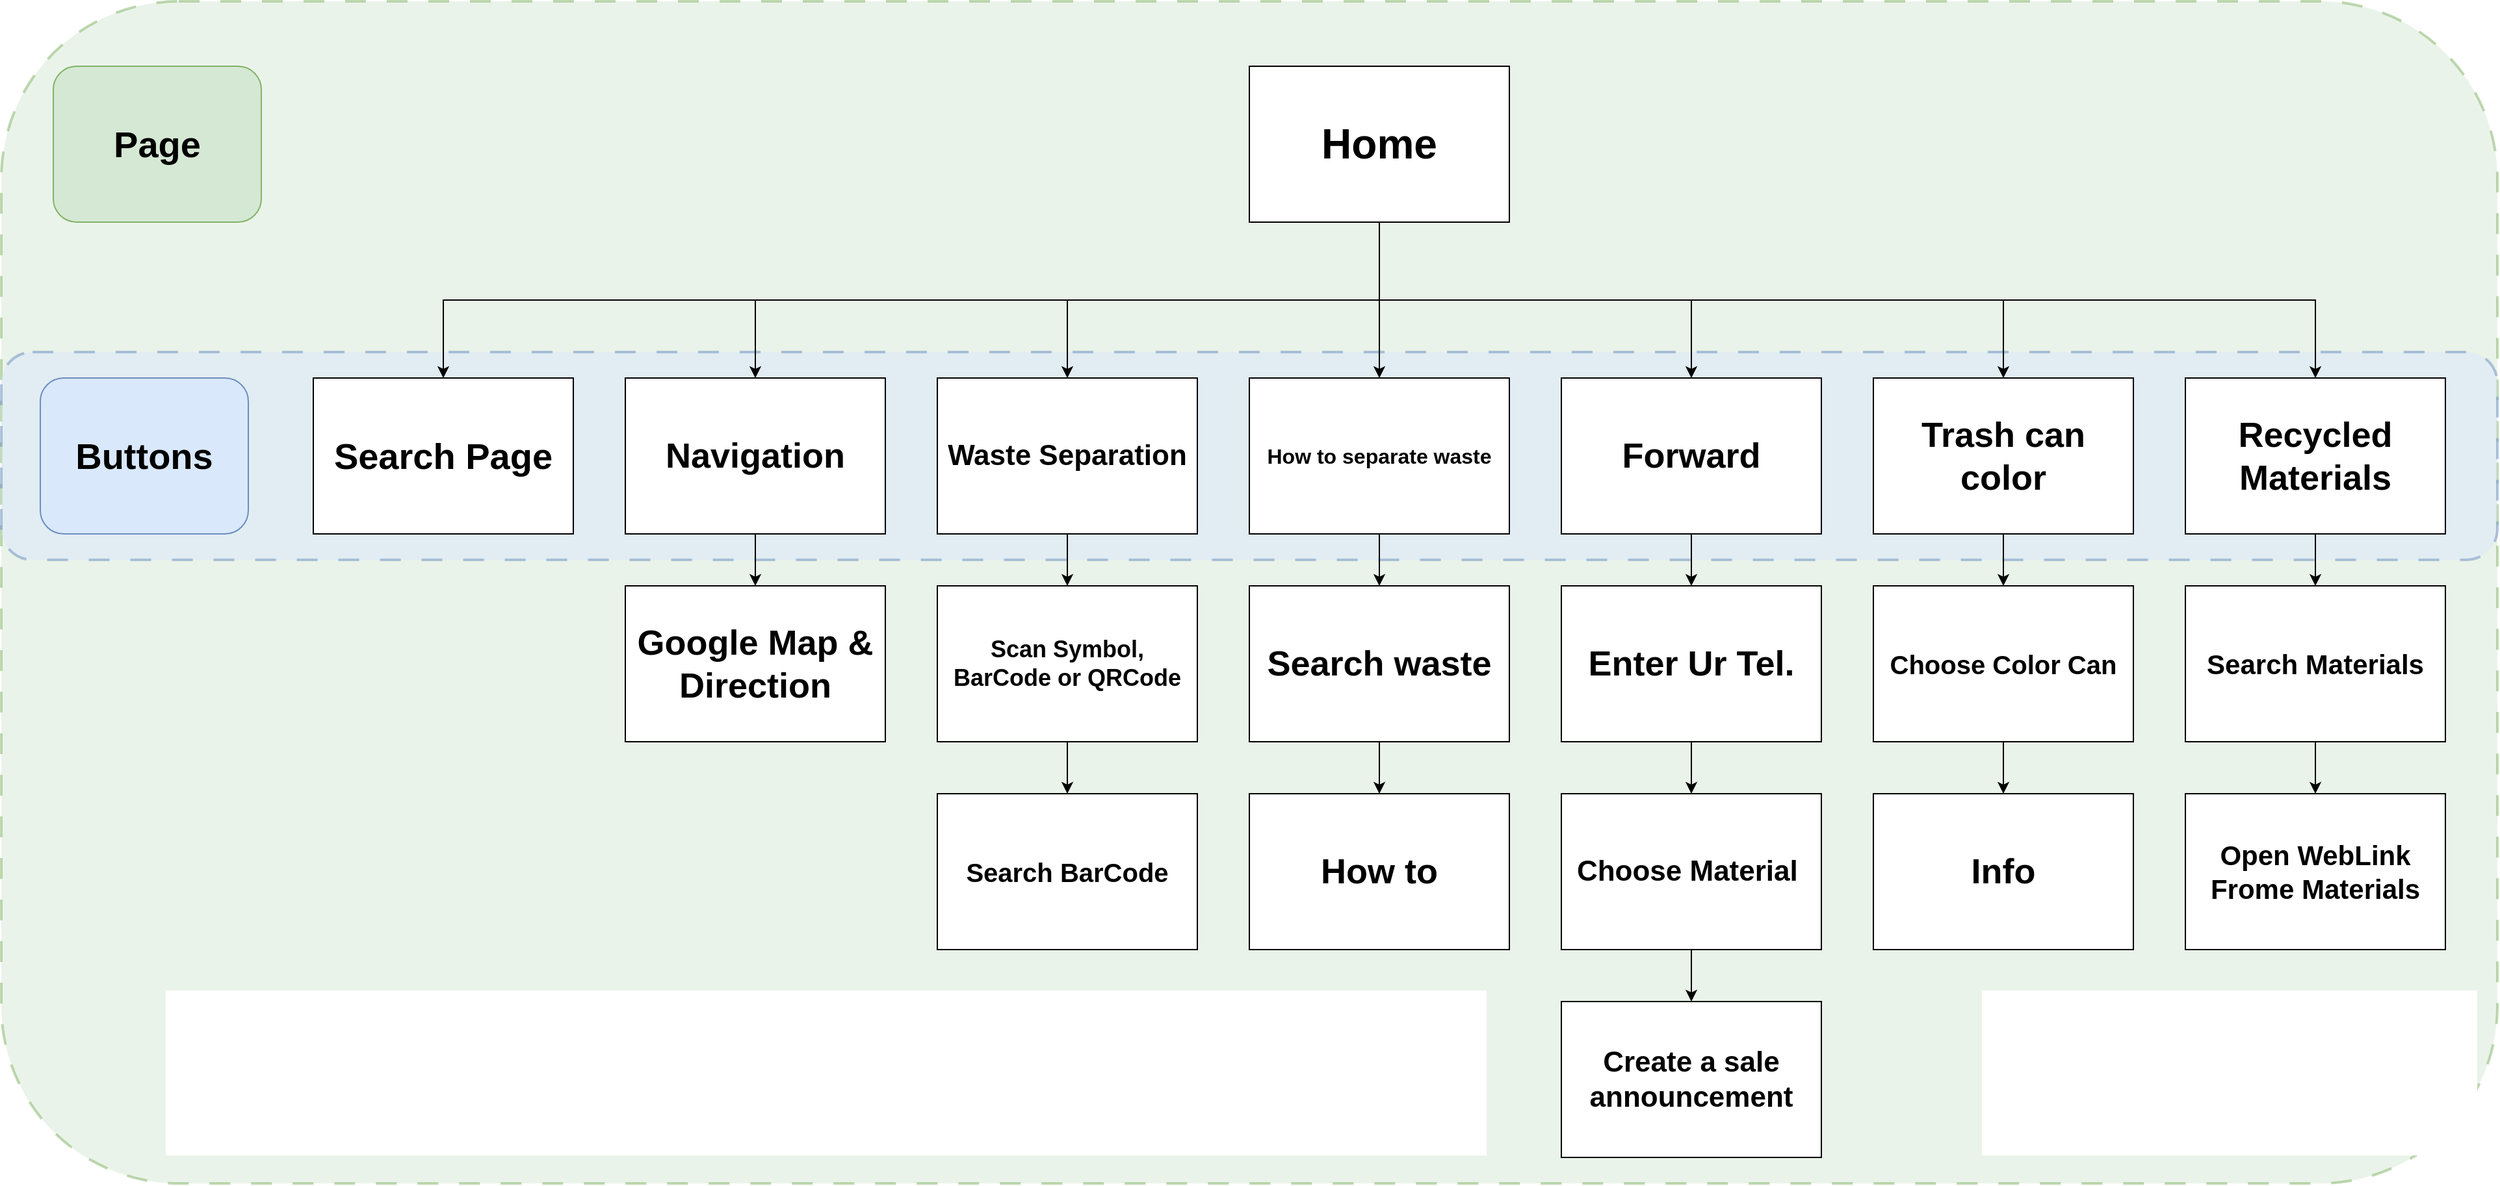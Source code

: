 <mxfile version="25.0.2">
  <diagram name="Page-1" id="yBOzCILwFJp5og7qvyUd">
    <mxGraphModel dx="2183" dy="1309" grid="1" gridSize="10" guides="1" tooltips="1" connect="1" arrows="1" fold="1" page="1" pageScale="1" pageWidth="3300" pageHeight="4681" math="0" shadow="0">
      <root>
        <mxCell id="0" />
        <mxCell id="1" parent="0" />
        <mxCell id="EBIp0rCaAyNHmU_SJCVB-54" value="" style="group" vertex="1" connectable="0" parent="1">
          <mxGeometry x="240" y="1030" width="1920" height="470" as="geometry" />
        </mxCell>
        <mxCell id="EBIp0rCaAyNHmU_SJCVB-55" value="" style="rounded=1;whiteSpace=wrap;html=1;fillColor=#d5e8d4;strokeColor=#82b366;opacity=50;dashed=1;strokeWidth=2;dashPattern=8 8;" vertex="1" parent="EBIp0rCaAyNHmU_SJCVB-54">
          <mxGeometry y="-440" width="1920" height="910" as="geometry" />
        </mxCell>
        <mxCell id="EBIp0rCaAyNHmU_SJCVB-53" value="" style="group" vertex="1" connectable="0" parent="1">
          <mxGeometry x="240" y="860" width="1920" height="160" as="geometry" />
        </mxCell>
        <mxCell id="EBIp0rCaAyNHmU_SJCVB-50" value="" style="rounded=1;whiteSpace=wrap;html=1;fillColor=#dae8fc;strokeColor=#6c8ebf;opacity=50;dashed=1;strokeWidth=2;dashPattern=8 8;" vertex="1" parent="EBIp0rCaAyNHmU_SJCVB-53">
          <mxGeometry width="1920" height="160" as="geometry" />
        </mxCell>
        <mxCell id="EBIp0rCaAyNHmU_SJCVB-52" value="Buttons" style="rounded=1;whiteSpace=wrap;html=1;fillColor=#dae8fc;strokeColor=#6c8ebf;fontStyle=1;fontSize=28;" vertex="1" parent="EBIp0rCaAyNHmU_SJCVB-53">
          <mxGeometry x="30" y="20" width="160" height="120" as="geometry" />
        </mxCell>
        <mxCell id="EBIp0rCaAyNHmU_SJCVB-29" style="edgeStyle=orthogonalEdgeStyle;rounded=0;orthogonalLoop=1;jettySize=auto;html=1;exitX=0.5;exitY=1;exitDx=0;exitDy=0;entryX=0.5;entryY=0;entryDx=0;entryDy=0;" edge="1" parent="1" source="EBIp0rCaAyNHmU_SJCVB-1" target="EBIp0rCaAyNHmU_SJCVB-2">
          <mxGeometry relative="1" as="geometry" />
        </mxCell>
        <mxCell id="EBIp0rCaAyNHmU_SJCVB-30" style="edgeStyle=orthogonalEdgeStyle;rounded=0;orthogonalLoop=1;jettySize=auto;html=1;exitX=0.5;exitY=1;exitDx=0;exitDy=0;entryX=0.5;entryY=0;entryDx=0;entryDy=0;" edge="1" parent="1" source="EBIp0rCaAyNHmU_SJCVB-1" target="EBIp0rCaAyNHmU_SJCVB-4">
          <mxGeometry relative="1" as="geometry" />
        </mxCell>
        <mxCell id="EBIp0rCaAyNHmU_SJCVB-31" style="edgeStyle=orthogonalEdgeStyle;rounded=0;orthogonalLoop=1;jettySize=auto;html=1;exitX=0.5;exitY=1;exitDx=0;exitDy=0;entryX=0.5;entryY=0;entryDx=0;entryDy=0;" edge="1" parent="1" source="EBIp0rCaAyNHmU_SJCVB-1" target="EBIp0rCaAyNHmU_SJCVB-5">
          <mxGeometry relative="1" as="geometry" />
        </mxCell>
        <mxCell id="EBIp0rCaAyNHmU_SJCVB-32" style="edgeStyle=orthogonalEdgeStyle;rounded=0;orthogonalLoop=1;jettySize=auto;html=1;exitX=0.5;exitY=1;exitDx=0;exitDy=0;entryX=0.5;entryY=0;entryDx=0;entryDy=0;" edge="1" parent="1" source="EBIp0rCaAyNHmU_SJCVB-1" target="EBIp0rCaAyNHmU_SJCVB-11">
          <mxGeometry relative="1" as="geometry" />
        </mxCell>
        <mxCell id="EBIp0rCaAyNHmU_SJCVB-33" style="edgeStyle=orthogonalEdgeStyle;rounded=0;orthogonalLoop=1;jettySize=auto;html=1;exitX=0.5;exitY=1;exitDx=0;exitDy=0;entryX=0.5;entryY=0;entryDx=0;entryDy=0;" edge="1" parent="1" source="EBIp0rCaAyNHmU_SJCVB-1" target="EBIp0rCaAyNHmU_SJCVB-12">
          <mxGeometry relative="1" as="geometry" />
        </mxCell>
        <mxCell id="EBIp0rCaAyNHmU_SJCVB-48" style="edgeStyle=orthogonalEdgeStyle;rounded=0;orthogonalLoop=1;jettySize=auto;html=1;exitX=0.5;exitY=1;exitDx=0;exitDy=0;entryX=0.5;entryY=0;entryDx=0;entryDy=0;" edge="1" parent="1" source="EBIp0rCaAyNHmU_SJCVB-1" target="EBIp0rCaAyNHmU_SJCVB-13">
          <mxGeometry relative="1" as="geometry" />
        </mxCell>
        <mxCell id="EBIp0rCaAyNHmU_SJCVB-49" style="edgeStyle=orthogonalEdgeStyle;rounded=0;orthogonalLoop=1;jettySize=auto;html=1;exitX=0.5;exitY=1;exitDx=0;exitDy=0;entryX=0.5;entryY=0;entryDx=0;entryDy=0;" edge="1" parent="1" source="EBIp0rCaAyNHmU_SJCVB-1" target="EBIp0rCaAyNHmU_SJCVB-14">
          <mxGeometry relative="1" as="geometry" />
        </mxCell>
        <mxCell id="EBIp0rCaAyNHmU_SJCVB-1" value="&lt;b&gt;&lt;font style=&quot;font-size: 32px;&quot;&gt;Home&lt;/font&gt;&lt;/b&gt;" style="rounded=0;whiteSpace=wrap;html=1;labelBackgroundColor=none;" vertex="1" parent="1">
          <mxGeometry x="1200" y="640" width="200" height="120" as="geometry" />
        </mxCell>
        <mxCell id="EBIp0rCaAyNHmU_SJCVB-2" value="&lt;b style=&quot;&quot;&gt;&lt;font style=&quot;font-size: 28px;&quot;&gt;Search Page&lt;/font&gt;&lt;/b&gt;" style="rounded=0;whiteSpace=wrap;html=1;labelBackgroundColor=none;" vertex="1" parent="1">
          <mxGeometry x="480" y="880" width="200" height="120" as="geometry" />
        </mxCell>
        <mxCell id="EBIp0rCaAyNHmU_SJCVB-10" value="" style="group" vertex="1" connectable="0" parent="1">
          <mxGeometry x="960" y="880" width="200" height="440" as="geometry" />
        </mxCell>
        <mxCell id="EBIp0rCaAyNHmU_SJCVB-8" value="" style="edgeStyle=orthogonalEdgeStyle;rounded=0;orthogonalLoop=1;jettySize=auto;html=1;" edge="1" parent="EBIp0rCaAyNHmU_SJCVB-10" source="EBIp0rCaAyNHmU_SJCVB-5" target="EBIp0rCaAyNHmU_SJCVB-6">
          <mxGeometry relative="1" as="geometry" />
        </mxCell>
        <mxCell id="EBIp0rCaAyNHmU_SJCVB-5" value="&lt;b style=&quot;&quot;&gt;&lt;font style=&quot;font-size: 22px;&quot;&gt;Waste Separation&lt;/font&gt;&lt;/b&gt;" style="rounded=0;whiteSpace=wrap;html=1;labelBackgroundColor=none;" vertex="1" parent="EBIp0rCaAyNHmU_SJCVB-10">
          <mxGeometry width="200" height="120" as="geometry" />
        </mxCell>
        <mxCell id="EBIp0rCaAyNHmU_SJCVB-9" value="" style="edgeStyle=orthogonalEdgeStyle;rounded=0;orthogonalLoop=1;jettySize=auto;html=1;" edge="1" parent="EBIp0rCaAyNHmU_SJCVB-10" source="EBIp0rCaAyNHmU_SJCVB-6" target="EBIp0rCaAyNHmU_SJCVB-7">
          <mxGeometry relative="1" as="geometry" />
        </mxCell>
        <mxCell id="EBIp0rCaAyNHmU_SJCVB-6" value="&lt;b&gt;&lt;font&gt;Scan Symbol, BarCode or QRCode&lt;/font&gt;&lt;/b&gt;" style="rounded=0;whiteSpace=wrap;html=1;labelBackgroundColor=none;fontSize=18;" vertex="1" parent="EBIp0rCaAyNHmU_SJCVB-10">
          <mxGeometry y="160" width="200" height="120" as="geometry" />
        </mxCell>
        <mxCell id="EBIp0rCaAyNHmU_SJCVB-7" value="&lt;b&gt;&lt;font&gt;Search BarCode&lt;/font&gt;&lt;/b&gt;" style="rounded=0;whiteSpace=wrap;html=1;labelBackgroundColor=none;fontSize=20;" vertex="1" parent="EBIp0rCaAyNHmU_SJCVB-10">
          <mxGeometry y="320" width="200" height="120" as="geometry" />
        </mxCell>
        <mxCell id="EBIp0rCaAyNHmU_SJCVB-43" value="" style="group" vertex="1" connectable="0" parent="1">
          <mxGeometry x="1920" y="880" width="200" height="440" as="geometry" />
        </mxCell>
        <mxCell id="EBIp0rCaAyNHmU_SJCVB-34" value="" style="edgeStyle=orthogonalEdgeStyle;rounded=0;orthogonalLoop=1;jettySize=auto;html=1;" edge="1" parent="EBIp0rCaAyNHmU_SJCVB-43" source="EBIp0rCaAyNHmU_SJCVB-14" target="EBIp0rCaAyNHmU_SJCVB-26">
          <mxGeometry relative="1" as="geometry" />
        </mxCell>
        <mxCell id="EBIp0rCaAyNHmU_SJCVB-14" value="&lt;b&gt;Recycled Materials&lt;/b&gt;" style="rounded=0;whiteSpace=wrap;html=1;labelBackgroundColor=none;fontSize=27;" vertex="1" parent="EBIp0rCaAyNHmU_SJCVB-43">
          <mxGeometry width="200" height="120" as="geometry" />
        </mxCell>
        <mxCell id="EBIp0rCaAyNHmU_SJCVB-35" value="" style="edgeStyle=orthogonalEdgeStyle;rounded=0;orthogonalLoop=1;jettySize=auto;html=1;" edge="1" parent="EBIp0rCaAyNHmU_SJCVB-43" source="EBIp0rCaAyNHmU_SJCVB-26" target="EBIp0rCaAyNHmU_SJCVB-27">
          <mxGeometry relative="1" as="geometry" />
        </mxCell>
        <mxCell id="EBIp0rCaAyNHmU_SJCVB-26" value="&lt;font&gt;&lt;b&gt;&lt;font&gt;Search&amp;nbsp;&lt;/font&gt;&lt;/b&gt;&lt;/font&gt;&lt;b&gt;Materials&lt;/b&gt;" style="rounded=0;whiteSpace=wrap;html=1;labelBackgroundColor=none;fontSize=21;" vertex="1" parent="EBIp0rCaAyNHmU_SJCVB-43">
          <mxGeometry y="160" width="200" height="120" as="geometry" />
        </mxCell>
        <mxCell id="EBIp0rCaAyNHmU_SJCVB-27" value="&lt;b&gt;Open WebLink Frome&amp;nbsp;&lt;/b&gt;&lt;b&gt;Materials&lt;/b&gt;" style="rounded=0;whiteSpace=wrap;html=1;labelBackgroundColor=none;fontSize=21;" vertex="1" parent="EBIp0rCaAyNHmU_SJCVB-43">
          <mxGeometry y="320" width="200" height="120" as="geometry" />
        </mxCell>
        <mxCell id="EBIp0rCaAyNHmU_SJCVB-44" value="" style="group" vertex="1" connectable="0" parent="1">
          <mxGeometry x="1680" y="880" width="200" height="440" as="geometry" />
        </mxCell>
        <mxCell id="EBIp0rCaAyNHmU_SJCVB-36" value="" style="edgeStyle=orthogonalEdgeStyle;rounded=0;orthogonalLoop=1;jettySize=auto;html=1;" edge="1" parent="EBIp0rCaAyNHmU_SJCVB-44" source="EBIp0rCaAyNHmU_SJCVB-13" target="EBIp0rCaAyNHmU_SJCVB-23">
          <mxGeometry relative="1" as="geometry" />
        </mxCell>
        <mxCell id="EBIp0rCaAyNHmU_SJCVB-13" value="&lt;b&gt;Trash can color&lt;/b&gt;" style="rounded=0;whiteSpace=wrap;html=1;labelBackgroundColor=none;fontSize=27;" vertex="1" parent="EBIp0rCaAyNHmU_SJCVB-44">
          <mxGeometry width="200" height="120" as="geometry" />
        </mxCell>
        <mxCell id="EBIp0rCaAyNHmU_SJCVB-38" value="" style="edgeStyle=orthogonalEdgeStyle;rounded=0;orthogonalLoop=1;jettySize=auto;html=1;" edge="1" parent="EBIp0rCaAyNHmU_SJCVB-44" source="EBIp0rCaAyNHmU_SJCVB-23" target="EBIp0rCaAyNHmU_SJCVB-24">
          <mxGeometry relative="1" as="geometry" />
        </mxCell>
        <mxCell id="EBIp0rCaAyNHmU_SJCVB-23" value="&lt;b&gt;Choose Color Can&lt;/b&gt;" style="rounded=0;whiteSpace=wrap;html=1;labelBackgroundColor=none;fontSize=20;" vertex="1" parent="EBIp0rCaAyNHmU_SJCVB-44">
          <mxGeometry y="160" width="200" height="120" as="geometry" />
        </mxCell>
        <mxCell id="EBIp0rCaAyNHmU_SJCVB-24" value="&lt;b&gt;Info&lt;/b&gt;" style="rounded=0;whiteSpace=wrap;html=1;labelBackgroundColor=none;fontSize=27;" vertex="1" parent="EBIp0rCaAyNHmU_SJCVB-44">
          <mxGeometry y="320" width="200" height="120" as="geometry" />
        </mxCell>
        <mxCell id="EBIp0rCaAyNHmU_SJCVB-45" value="" style="group" vertex="1" connectable="0" parent="1">
          <mxGeometry x="1440" y="880" width="200" height="600" as="geometry" />
        </mxCell>
        <mxCell id="EBIp0rCaAyNHmU_SJCVB-39" value="" style="edgeStyle=orthogonalEdgeStyle;rounded=0;orthogonalLoop=1;jettySize=auto;html=1;" edge="1" parent="EBIp0rCaAyNHmU_SJCVB-45" source="EBIp0rCaAyNHmU_SJCVB-12" target="EBIp0rCaAyNHmU_SJCVB-19">
          <mxGeometry relative="1" as="geometry" />
        </mxCell>
        <mxCell id="EBIp0rCaAyNHmU_SJCVB-12" value="&lt;b&gt;Forward&lt;/b&gt;" style="rounded=0;whiteSpace=wrap;html=1;labelBackgroundColor=none;fontSize=27;" vertex="1" parent="EBIp0rCaAyNHmU_SJCVB-45">
          <mxGeometry width="200" height="120" as="geometry" />
        </mxCell>
        <mxCell id="EBIp0rCaAyNHmU_SJCVB-40" value="" style="edgeStyle=orthogonalEdgeStyle;rounded=0;orthogonalLoop=1;jettySize=auto;html=1;" edge="1" parent="EBIp0rCaAyNHmU_SJCVB-45" source="EBIp0rCaAyNHmU_SJCVB-19" target="EBIp0rCaAyNHmU_SJCVB-20">
          <mxGeometry relative="1" as="geometry" />
        </mxCell>
        <mxCell id="EBIp0rCaAyNHmU_SJCVB-19" value="&lt;span style=&quot;font-size: 27px;&quot;&gt;&lt;b&gt;Enter Ur Tel.&lt;/b&gt;&lt;/span&gt;" style="rounded=0;whiteSpace=wrap;html=1;labelBackgroundColor=none;" vertex="1" parent="EBIp0rCaAyNHmU_SJCVB-45">
          <mxGeometry y="160" width="200" height="120" as="geometry" />
        </mxCell>
        <mxCell id="EBIp0rCaAyNHmU_SJCVB-41" value="" style="edgeStyle=orthogonalEdgeStyle;rounded=0;orthogonalLoop=1;jettySize=auto;html=1;" edge="1" parent="EBIp0rCaAyNHmU_SJCVB-45" source="EBIp0rCaAyNHmU_SJCVB-20" target="EBIp0rCaAyNHmU_SJCVB-21">
          <mxGeometry relative="1" as="geometry" />
        </mxCell>
        <mxCell id="EBIp0rCaAyNHmU_SJCVB-20" value="&lt;span&gt;&lt;b&gt;Choose&amp;nbsp;&lt;/b&gt;&lt;/span&gt;&lt;b&gt;Material&lt;/b&gt;&lt;span&gt;&lt;b&gt;&amp;nbsp;&lt;/b&gt;&lt;/span&gt;" style="rounded=0;whiteSpace=wrap;html=1;labelBackgroundColor=none;fontSize=22;" vertex="1" parent="EBIp0rCaAyNHmU_SJCVB-45">
          <mxGeometry y="320" width="200" height="120" as="geometry" />
        </mxCell>
        <mxCell id="EBIp0rCaAyNHmU_SJCVB-21" value="&lt;b&gt;Create a sale announcement&lt;/b&gt;" style="rounded=0;whiteSpace=wrap;html=1;labelBackgroundColor=none;fontSize=22;" vertex="1" parent="EBIp0rCaAyNHmU_SJCVB-45">
          <mxGeometry y="480" width="200" height="120" as="geometry" />
        </mxCell>
        <mxCell id="EBIp0rCaAyNHmU_SJCVB-46" value="" style="group" vertex="1" connectable="0" parent="1">
          <mxGeometry x="1200" y="880" width="200" height="440" as="geometry" />
        </mxCell>
        <mxCell id="EBIp0rCaAyNHmU_SJCVB-17" value="" style="edgeStyle=orthogonalEdgeStyle;rounded=0;orthogonalLoop=1;jettySize=auto;html=1;" edge="1" parent="EBIp0rCaAyNHmU_SJCVB-46" source="EBIp0rCaAyNHmU_SJCVB-11" target="EBIp0rCaAyNHmU_SJCVB-15">
          <mxGeometry relative="1" as="geometry" />
        </mxCell>
        <mxCell id="EBIp0rCaAyNHmU_SJCVB-11" value="&lt;span&gt;&lt;b&gt;How to separate waste&lt;/b&gt;&lt;/span&gt;" style="rounded=0;whiteSpace=wrap;html=1;labelBackgroundColor=none;fontSize=16;" vertex="1" parent="EBIp0rCaAyNHmU_SJCVB-46">
          <mxGeometry width="200" height="120" as="geometry" />
        </mxCell>
        <mxCell id="EBIp0rCaAyNHmU_SJCVB-18" value="" style="edgeStyle=orthogonalEdgeStyle;rounded=0;orthogonalLoop=1;jettySize=auto;html=1;" edge="1" parent="EBIp0rCaAyNHmU_SJCVB-46" source="EBIp0rCaAyNHmU_SJCVB-15" target="EBIp0rCaAyNHmU_SJCVB-16">
          <mxGeometry relative="1" as="geometry" />
        </mxCell>
        <mxCell id="EBIp0rCaAyNHmU_SJCVB-15" value="&lt;font style=&quot;font-size: 27px;&quot;&gt;&lt;b style=&quot;&quot;&gt;&lt;font style=&quot;&quot;&gt;Search&amp;nbsp;&lt;/font&gt;&lt;/b&gt;&lt;b style=&quot;&quot;&gt;waste&lt;/b&gt;&lt;/font&gt;" style="rounded=0;whiteSpace=wrap;html=1;labelBackgroundColor=none;" vertex="1" parent="EBIp0rCaAyNHmU_SJCVB-46">
          <mxGeometry y="160" width="200" height="120" as="geometry" />
        </mxCell>
        <mxCell id="EBIp0rCaAyNHmU_SJCVB-16" value="&lt;span style=&quot;font-size: 27px;&quot;&gt;&lt;b&gt;How to&lt;/b&gt;&lt;/span&gt;" style="rounded=0;whiteSpace=wrap;html=1;labelBackgroundColor=none;" vertex="1" parent="EBIp0rCaAyNHmU_SJCVB-46">
          <mxGeometry y="320" width="200" height="120" as="geometry" />
        </mxCell>
        <mxCell id="EBIp0rCaAyNHmU_SJCVB-47" value="" style="group" vertex="1" connectable="0" parent="1">
          <mxGeometry x="720" y="880" width="200" height="280" as="geometry" />
        </mxCell>
        <mxCell id="EBIp0rCaAyNHmU_SJCVB-42" value="" style="edgeStyle=orthogonalEdgeStyle;rounded=0;orthogonalLoop=1;jettySize=auto;html=1;" edge="1" parent="EBIp0rCaAyNHmU_SJCVB-47" source="EBIp0rCaAyNHmU_SJCVB-4" target="EBIp0rCaAyNHmU_SJCVB-28">
          <mxGeometry relative="1" as="geometry" />
        </mxCell>
        <mxCell id="EBIp0rCaAyNHmU_SJCVB-4" value="&lt;b style=&quot;&quot;&gt;&lt;font style=&quot;font-size: 27px;&quot;&gt;Navigation&lt;/font&gt;&lt;/b&gt;" style="rounded=0;whiteSpace=wrap;html=1;labelBackgroundColor=none;" vertex="1" parent="EBIp0rCaAyNHmU_SJCVB-47">
          <mxGeometry width="200" height="120" as="geometry" />
        </mxCell>
        <mxCell id="EBIp0rCaAyNHmU_SJCVB-28" value="&lt;span style=&quot;font-size: 27px;&quot;&gt;&lt;b&gt;Google Map &amp;amp; Direction&lt;/b&gt;&lt;/span&gt;" style="rounded=0;whiteSpace=wrap;html=1;labelBackgroundColor=none;" vertex="1" parent="EBIp0rCaAyNHmU_SJCVB-47">
          <mxGeometry y="160" width="200" height="120" as="geometry" />
        </mxCell>
        <mxCell id="EBIp0rCaAyNHmU_SJCVB-56" value="Page" style="rounded=1;whiteSpace=wrap;html=1;fillColor=#d5e8d4;strokeColor=#82b366;fontStyle=1;fontSize=28;" vertex="1" parent="1">
          <mxGeometry x="280" y="640" width="160" height="120" as="geometry" />
        </mxCell>
      </root>
    </mxGraphModel>
  </diagram>
</mxfile>
